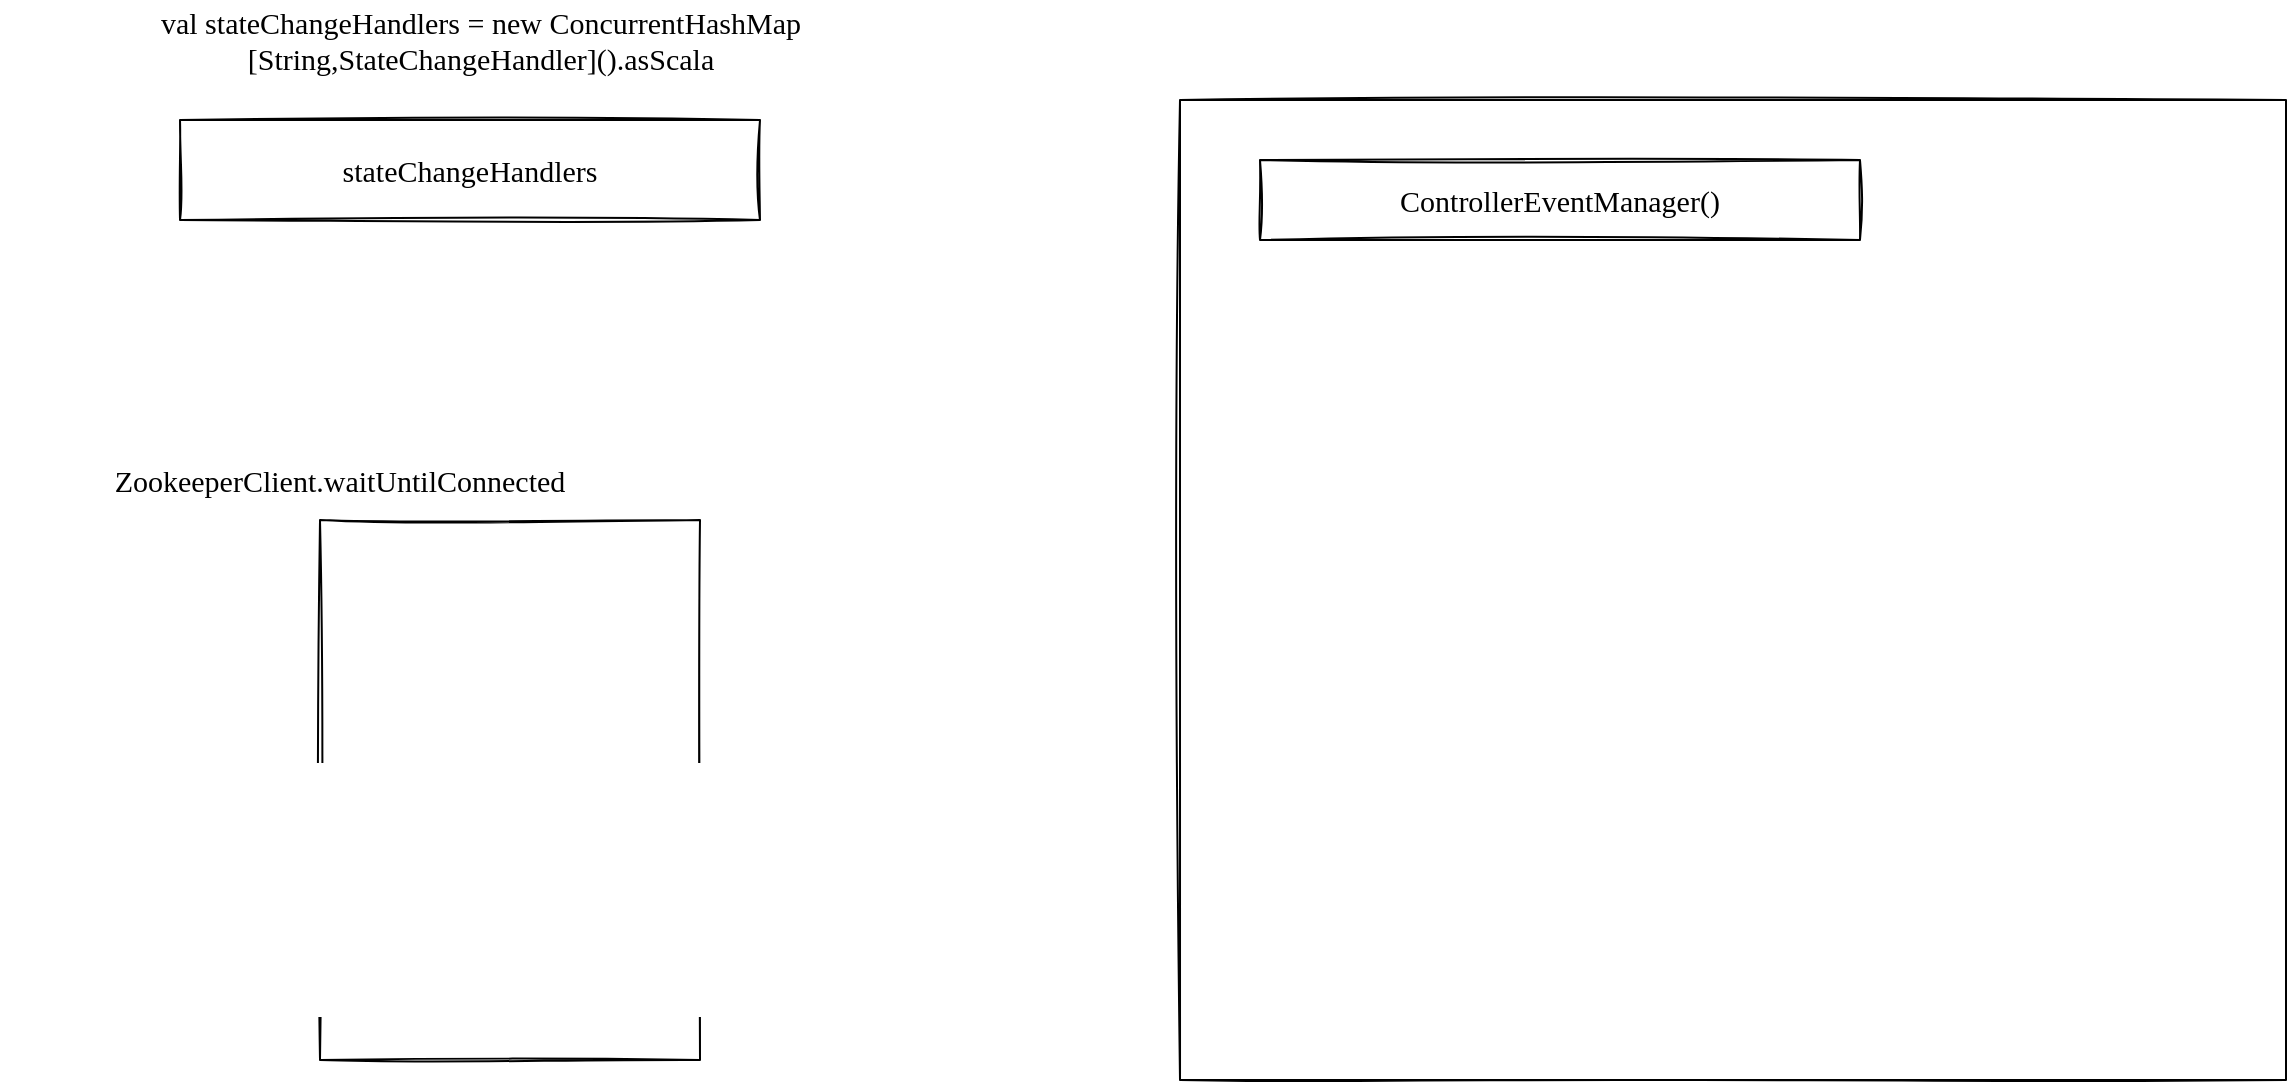 <mxfile version="14.6.13" type="device" pages="3"><diagram id="BUXAeqpOmsxF7BDfSMY9" name="第 1 页"><mxGraphModel dx="2615" dy="632" grid="1" gridSize="10" guides="1" tooltips="1" connect="1" arrows="1" fold="1" page="1" pageScale="1" pageWidth="827" pageHeight="1169" math="0" shadow="0"><root><mxCell id="0"/><mxCell id="1" parent="0"/><mxCell id="BX_W0uWlkREbqflXsePR-4" value="" style="rounded=0;whiteSpace=wrap;html=1;sketch=1;fillColor=none;fontFamily=Comic Sans MS;fontSize=15;" parent="1" vertex="1"><mxGeometry x="-540" y="230" width="553" height="490" as="geometry"/></mxCell><mxCell id="oeOM6vztZxDCCYKeHWKX-1" value="" style="whiteSpace=wrap;html=1;fillColor=none;fontFamily=Comic Sans MS;fontSize=15;sketch=1;" parent="1" vertex="1"><mxGeometry x="-970" y="440" width="190" height="270" as="geometry"/></mxCell><mxCell id="oeOM6vztZxDCCYKeHWKX-2" value="ZookeeperClient.waitUntilConnected" style="text;html=1;strokeColor=none;fillColor=none;align=center;verticalAlign=middle;whiteSpace=wrap;rounded=0;fontFamily=Comic Sans MS;fontSize=15;sketch=1;" parent="1" vertex="1"><mxGeometry x="-1130" y="410" width="340" height="20" as="geometry"/></mxCell><mxCell id="BX_W0uWlkREbqflXsePR-2" value="stateChangeHandlers" style="rounded=0;whiteSpace=wrap;html=1;sketch=1;fillColor=none;fontFamily=Comic Sans MS;fontSize=15;" parent="1" vertex="1"><mxGeometry x="-1040" y="240" width="290" height="50" as="geometry"/></mxCell><mxCell id="BX_W0uWlkREbqflXsePR-3" value="val stateChangeHandlers = new ConcurrentHashMap&lt;br&gt;[String,StateChangeHandler]().asScala" style="text;html=1;align=center;verticalAlign=middle;resizable=0;points=[];autosize=1;fontSize=15;fontFamily=Comic Sans MS;" parent="1" vertex="1"><mxGeometry x="-1080" y="180" width="380" height="40" as="geometry"/></mxCell><mxCell id="BX_W0uWlkREbqflXsePR-5" value="ControllerEventManager()" style="rounded=0;whiteSpace=wrap;html=1;sketch=1;fillColor=none;fontFamily=Comic Sans MS;fontSize=15;" parent="1" vertex="1"><mxGeometry x="-500" y="260" width="300" height="40" as="geometry"/></mxCell></root></mxGraphModel></diagram><diagram id="wPHsils_1vZn2dExZWG2" name="第 2 页"><mxGraphModel dx="1361" dy="632" grid="1" gridSize="10" guides="1" tooltips="1" connect="1" arrows="1" fold="1" page="0" pageScale="1" pageWidth="827" pageHeight="1169" math="0" shadow="0"><root><mxCell id="j-vbTjRO1yiIA8TZPmrc-0"/><mxCell id="j-vbTjRO1yiIA8TZPmrc-1" parent="j-vbTjRO1yiIA8TZPmrc-0"/><mxCell id="j-vbTjRO1yiIA8TZPmrc-2" value="KafkaController" style="swimlane;fontStyle=0;childLayout=stackLayout;horizontal=1;startSize=26;fillColor=none;horizontalStack=0;resizeParent=1;resizeParentMax=0;resizeLast=0;collapsible=1;marginBottom=0;fontFamily=Comic Sans MS;fontSize=13;swimlaneLine=1;sketch=1;" parent="j-vbTjRO1yiIA8TZPmrc-1" vertex="1"><mxGeometry x="-30" y="130" width="300" height="176" as="geometry"/></mxCell><mxCell id="j-vbTjRO1yiIA8TZPmrc-4" value="- eventManager: ControllerEventManager" style="text;strokeColor=none;fillColor=none;align=left;verticalAlign=top;spacingLeft=4;spacingRight=4;overflow=hidden;rotatable=0;points=[[0,0.5],[1,0.5]];portConstraint=eastwest;fontFamily=Comic Sans MS;fontSize=13;sketch=1;" parent="j-vbTjRO1yiIA8TZPmrc-2" vertex="1"><mxGeometry y="26" width="300" height="26" as="geometry"/></mxCell><mxCell id="j-vbTjRO1yiIA8TZPmrc-5" value="+ field: type" style="text;strokeColor=none;fillColor=none;align=left;verticalAlign=top;spacingLeft=4;spacingRight=4;overflow=hidden;rotatable=0;points=[[0,0.5],[1,0.5]];portConstraint=eastwest;fontFamily=Comic Sans MS;fontSize=13;sketch=1;" parent="j-vbTjRO1yiIA8TZPmrc-2" vertex="1"><mxGeometry y="52" width="300" height="98" as="geometry"/></mxCell><mxCell id="Kl0qvTXV2Z5LYfK8Hcqg-1" value="- eventManager: ControllerEventManager" style="text;strokeColor=none;fillColor=none;align=left;verticalAlign=top;spacingLeft=4;spacingRight=4;overflow=hidden;rotatable=0;points=[[0,0.5],[1,0.5]];portConstraint=eastwest;fontFamily=Comic Sans MS;fontSize=13;sketch=1;" parent="j-vbTjRO1yiIA8TZPmrc-2" vertex="1"><mxGeometry y="150" width="300" height="26" as="geometry"/></mxCell><mxCell id="j-vbTjRO1yiIA8TZPmrc-6" value="ControllerEventManager" style="swimlane;fontStyle=0;childLayout=stackLayout;horizontal=1;startSize=26;fillColor=none;horizontalStack=0;resizeParent=1;resizeParentMax=0;resizeLast=0;collapsible=1;marginBottom=0;fontFamily=Comic Sans MS;fontSize=13;swimlaneLine=1;sketch=1;" parent="j-vbTjRO1yiIA8TZPmrc-1" vertex="1"><mxGeometry x="460" y="130" width="300" height="140" as="geometry"/></mxCell><mxCell id="j-vbTjRO1yiIA8TZPmrc-10" value="- queue: LinkedBlockingQueue[ControllerEvent]" style="text;strokeColor=none;fillColor=none;align=left;verticalAlign=top;spacingLeft=4;spacingRight=4;overflow=hidden;rotatable=0;points=[[0,0.5],[1,0.5]];portConstraint=eastwest;fontFamily=Comic Sans MS;fontSize=13;sketch=1;" parent="j-vbTjRO1yiIA8TZPmrc-6" vertex="1"><mxGeometry y="26" width="300" height="26" as="geometry"/></mxCell><mxCell id="j-vbTjRO1yiIA8TZPmrc-11" value=" " style="text;strokeColor=none;fillColor=none;align=left;verticalAlign=top;spacingLeft=4;spacingRight=4;overflow=hidden;rotatable=0;points=[[0,0.5],[1,0.5]];portConstraint=eastwest;fontFamily=Comic Sans MS;fontSize=13;sketch=1;" parent="j-vbTjRO1yiIA8TZPmrc-6" vertex="1"><mxGeometry y="52" width="300" height="28" as="geometry"/></mxCell><mxCell id="j-vbTjRO1yiIA8TZPmrc-7" value="+ put(event: ControllerEvent): Unit" style="text;strokeColor=none;fillColor=none;align=left;verticalAlign=top;spacingLeft=4;spacingRight=4;overflow=hidden;rotatable=0;points=[[0,0.5],[1,0.5]];portConstraint=eastwest;fontFamily=Comic Sans MS;fontSize=13;sketch=1;" parent="j-vbTjRO1yiIA8TZPmrc-6" vertex="1"><mxGeometry y="80" width="300" height="26" as="geometry"/></mxCell><mxCell id="j-vbTjRO1yiIA8TZPmrc-8" value="+ clearAndPut(event: ControllerEvent): Unit" style="text;strokeColor=none;fillColor=none;align=left;verticalAlign=top;spacingLeft=4;spacingRight=4;overflow=hidden;rotatable=0;points=[[0,0.5],[1,0.5]];portConstraint=eastwest;fontFamily=Comic Sans MS;fontSize=13;sketch=1;" parent="j-vbTjRO1yiIA8TZPmrc-6" vertex="1"><mxGeometry y="106" width="300" height="34" as="geometry"/></mxCell><mxCell id="j-vbTjRO1yiIA8TZPmrc-9" value="1" style="endArrow=open;html=1;endSize=12;startArrow=diamondThin;startSize=14;startFill=1;edgeStyle=orthogonalEdgeStyle;align=left;verticalAlign=bottom;fontFamily=Comic Sans MS;fontSize=14;sketch=1;" parent="j-vbTjRO1yiIA8TZPmrc-1" edge="1"><mxGeometry x="-1" y="3" relative="1" as="geometry"><mxPoint x="280" y="170" as="sourcePoint"/><mxPoint x="430" y="170" as="targetPoint"/></mxGeometry></mxCell><mxCell id="dmzMOSAFlRZ_dZSM3bY3-2" value="《trait》&#10;ControllerEvent" style="swimlane;fontStyle=1;align=center;verticalAlign=top;childLayout=stackLayout;horizontal=1;startSize=40;horizontalStack=0;resizeParent=1;resizeParentMax=0;resizeLast=0;collapsible=1;marginBottom=0;sketch=1;swimlaneLine=1;fontSize=13;fontFamily=Comic Sans MS;fillColor=none;" parent="j-vbTjRO1yiIA8TZPmrc-1" vertex="1"><mxGeometry x="120" y="670" width="370" height="130" as="geometry"/></mxCell><mxCell id="dmzMOSAFlRZ_dZSM3bY3-7" value="+ enqueueTimeMs: Long(Time.SYSTEM.milliseconds())" style="text;strokeColor=none;fillColor=none;align=left;verticalAlign=top;spacingLeft=4;spacingRight=4;overflow=hidden;rotatable=0;points=[[0,0.5],[1,0.5]];portConstraint=eastwest;sketch=1;fontSize=13;fontFamily=Comic Sans MS;" parent="dmzMOSAFlRZ_dZSM3bY3-2" vertex="1"><mxGeometry y="40" width="370" height="30" as="geometry"/></mxCell><mxCell id="dmzMOSAFlRZ_dZSM3bY3-8" value="+ state(): ControllerState" style="text;strokeColor=none;fillColor=none;align=left;verticalAlign=top;spacingLeft=4;spacingRight=4;overflow=hidden;rotatable=0;points=[[0,0.5],[1,0.5]];portConstraint=eastwest;sketch=1;fontSize=13;fontFamily=Comic Sans MS;" parent="dmzMOSAFlRZ_dZSM3bY3-2" vertex="1"><mxGeometry y="70" width="370" height="30" as="geometry"/></mxCell><mxCell id="dmzMOSAFlRZ_dZSM3bY3-9" value="+ process(): Unit" style="text;strokeColor=none;fillColor=none;align=left;verticalAlign=top;spacingLeft=4;spacingRight=4;overflow=hidden;rotatable=0;points=[[0,0.5],[1,0.5]];portConstraint=eastwest;sketch=1;fontSize=13;fontFamily=Comic Sans MS;" parent="dmzMOSAFlRZ_dZSM3bY3-2" vertex="1"><mxGeometry y="100" width="370" height="30" as="geometry"/></mxCell><mxCell id="dmzMOSAFlRZ_dZSM3bY3-10" value="ControllerChange" style="swimlane;fontStyle=1;align=center;verticalAlign=top;childLayout=stackLayout;horizontal=1;startSize=26;horizontalStack=0;resizeParent=1;resizeParentMax=0;resizeLast=0;collapsible=1;marginBottom=0;sketch=1;fontFamily=Comic Sans MS;fontSize=13;fillColor=none;" parent="j-vbTjRO1yiIA8TZPmrc-1" vertex="1"><mxGeometry x="-40" y="530" width="160" height="34" as="geometry"/></mxCell><mxCell id="dmzMOSAFlRZ_dZSM3bY3-14" value="Reelect" style="swimlane;fontStyle=1;align=center;verticalAlign=top;childLayout=stackLayout;horizontal=1;startSize=26;horizontalStack=0;resizeParent=1;resizeParentMax=0;resizeLast=0;collapsible=1;marginBottom=0;sketch=1;fontFamily=Comic Sans MS;fontSize=13;fillColor=none;" parent="j-vbTjRO1yiIA8TZPmrc-1" vertex="1"><mxGeometry x="240" y="530" width="160" height="34" as="geometry"/></mxCell><mxCell id="dmzMOSAFlRZ_dZSM3bY3-15" value="RegisterBrokerAndReelect" style="swimlane;fontStyle=1;align=center;verticalAlign=top;childLayout=stackLayout;horizontal=1;startSize=26;horizontalStack=0;resizeParent=1;resizeParentMax=0;resizeLast=0;collapsible=1;marginBottom=0;sketch=1;fontFamily=Comic Sans MS;fontSize=13;fillColor=none;" parent="j-vbTjRO1yiIA8TZPmrc-1" vertex="1"><mxGeometry x="500" y="530" width="230" height="34" as="geometry"/></mxCell><mxCell id="dmzMOSAFlRZ_dZSM3bY3-16" value="Expire" style="swimlane;fontStyle=1;align=center;verticalAlign=top;childLayout=stackLayout;horizontal=1;startSize=26;horizontalStack=0;resizeParent=1;resizeParentMax=0;resizeLast=0;collapsible=1;marginBottom=0;sketch=1;fontFamily=Comic Sans MS;fontSize=13;fillColor=none;" parent="j-vbTjRO1yiIA8TZPmrc-1" vertex="1"><mxGeometry x="-45" y="890" width="170" height="34" as="geometry"/></mxCell><mxCell id="dmzMOSAFlRZ_dZSM3bY3-17" value="" style="endArrow=block;endSize=16;endFill=0;html=1;fontFamily=Comic Sans MS;fontSize=13;sketch=1;" parent="j-vbTjRO1yiIA8TZPmrc-1" edge="1"><mxGeometry width="160" relative="1" as="geometry"><mxPoint x="80" y="880" as="sourcePoint"/><mxPoint x="190" y="810" as="targetPoint"/></mxGeometry></mxCell><mxCell id="dmzMOSAFlRZ_dZSM3bY3-18" value="" style="endArrow=block;endSize=16;endFill=0;html=1;fontFamily=Comic Sans MS;fontSize=13;sketch=1;" parent="j-vbTjRO1yiIA8TZPmrc-1" edge="1"><mxGeometry width="160" relative="1" as="geometry"><mxPoint x="60" y="580" as="sourcePoint"/><mxPoint x="190" y="660" as="targetPoint"/></mxGeometry></mxCell><mxCell id="dmzMOSAFlRZ_dZSM3bY3-19" value="" style="endArrow=block;endSize=16;endFill=0;html=1;fontFamily=Comic Sans MS;fontSize=13;sketch=1;" parent="j-vbTjRO1yiIA8TZPmrc-1" edge="1"><mxGeometry width="160" relative="1" as="geometry"><mxPoint x="320" y="580" as="sourcePoint"/><mxPoint x="300" y="660" as="targetPoint"/></mxGeometry></mxCell><mxCell id="dmzMOSAFlRZ_dZSM3bY3-20" value="" style="endArrow=block;endSize=16;endFill=0;html=1;fontFamily=Comic Sans MS;fontSize=13;sketch=1;" parent="j-vbTjRO1yiIA8TZPmrc-1" edge="1"><mxGeometry width="160" relative="1" as="geometry"><mxPoint x="610" y="580" as="sourcePoint"/><mxPoint x="450" y="660" as="targetPoint"/></mxGeometry></mxCell><mxCell id="dmzMOSAFlRZ_dZSM3bY3-21" value="《trait》&#10;ZNodeChangeHandler" style="swimlane;fontStyle=1;align=center;verticalAlign=top;childLayout=stackLayout;horizontal=1;startSize=40;horizontalStack=0;resizeParent=1;resizeParentMax=0;resizeLast=0;collapsible=1;marginBottom=0;sketch=1;swimlaneLine=1;fontSize=13;fontFamily=Comic Sans MS;fillColor=none;" parent="j-vbTjRO1yiIA8TZPmrc-1" vertex="1"><mxGeometry x="-130" y="1070" width="370" height="160" as="geometry"/></mxCell><mxCell id="dmzMOSAFlRZ_dZSM3bY3-22" value="+ path: String" style="text;strokeColor=none;fillColor=none;align=left;verticalAlign=top;spacingLeft=4;spacingRight=4;overflow=hidden;rotatable=0;points=[[0,0.5],[1,0.5]];portConstraint=eastwest;sketch=1;fontSize=13;fontFamily=Comic Sans MS;" parent="dmzMOSAFlRZ_dZSM3bY3-21" vertex="1"><mxGeometry y="40" width="370" height="30" as="geometry"/></mxCell><mxCell id="dmzMOSAFlRZ_dZSM3bY3-23" value="+ handleCreation(): Unit" style="text;strokeColor=none;fillColor=none;align=left;verticalAlign=top;spacingLeft=4;spacingRight=4;overflow=hidden;rotatable=0;points=[[0,0.5],[1,0.5]];portConstraint=eastwest;sketch=1;fontSize=13;fontFamily=Comic Sans MS;" parent="dmzMOSAFlRZ_dZSM3bY3-21" vertex="1"><mxGeometry y="70" width="370" height="30" as="geometry"/></mxCell><mxCell id="dmzMOSAFlRZ_dZSM3bY3-24" value="+ handleDeletion(): Unit" style="text;strokeColor=none;fillColor=none;align=left;verticalAlign=top;spacingLeft=4;spacingRight=4;overflow=hidden;rotatable=0;points=[[0,0.5],[1,0.5]];portConstraint=eastwest;sketch=1;fontSize=13;fontFamily=Comic Sans MS;" parent="dmzMOSAFlRZ_dZSM3bY3-21" vertex="1"><mxGeometry y="100" width="370" height="30" as="geometry"/></mxCell><mxCell id="dmzMOSAFlRZ_dZSM3bY3-25" value="+ handleDataChange(): Unit" style="text;strokeColor=none;fillColor=none;align=left;verticalAlign=top;spacingLeft=4;spacingRight=4;overflow=hidden;rotatable=0;points=[[0,0.5],[1,0.5]];portConstraint=eastwest;sketch=1;fontSize=13;fontFamily=Comic Sans MS;" parent="dmzMOSAFlRZ_dZSM3bY3-21" vertex="1"><mxGeometry y="130" width="370" height="30" as="geometry"/></mxCell><mxCell id="dmzMOSAFlRZ_dZSM3bY3-26" value="Idle" style="swimlane;fontStyle=1;align=center;verticalAlign=top;childLayout=stackLayout;horizontal=1;startSize=26;horizontalStack=0;resizeParent=1;resizeParentMax=0;resizeLast=0;collapsible=1;marginBottom=0;sketch=1;fontFamily=Comic Sans MS;fontSize=13;fillColor=none;" parent="j-vbTjRO1yiIA8TZPmrc-1" vertex="1"><mxGeometry x="210" y="890" width="170" height="34" as="geometry"/></mxCell><mxCell id="dmzMOSAFlRZ_dZSM3bY3-27" value="" style="endArrow=block;endSize=16;endFill=0;html=1;fontFamily=Comic Sans MS;fontSize=13;sketch=1;" parent="j-vbTjRO1yiIA8TZPmrc-1" edge="1"><mxGeometry width="160" relative="1" as="geometry"><mxPoint x="280" y="880" as="sourcePoint"/><mxPoint x="300" y="810" as="targetPoint"/></mxGeometry></mxCell></root></mxGraphModel></diagram><diagram id="9SYBCbaj0eYHU4QiH3Y0" name="第 3 页"><mxGraphModel dx="1361" dy="632" grid="1" gridSize="10" guides="1" tooltips="1" connect="1" arrows="0" fold="1" page="0" pageScale="1" pageWidth="827" pageHeight="1169" math="0" shadow="0"><root><mxCell id="aK2TtINU3B5iv-wbYP_x-0"/><mxCell id="aK2TtINU3B5iv-wbYP_x-1" parent="aK2TtINU3B5iv-wbYP_x-0"/><mxCell id="aK2TtINU3B5iv-wbYP_x-2" value="&lt;div style=&quot;font-size: 13px;&quot;&gt;replicaManager.appendRecords(&lt;/div&gt;&lt;div style=&quot;font-size: 13px;&quot;&gt;&amp;nbsp; &amp;nbsp; &amp;nbsp; &amp;nbsp; timeout = produceRequest.timeout.toLong,&lt;/div&gt;&lt;div style=&quot;font-size: 13px;&quot;&gt;&amp;nbsp; &amp;nbsp; &amp;nbsp; &amp;nbsp; requiredAcks = produceRequest.acks,&lt;/div&gt;&lt;div style=&quot;font-size: 13px;&quot;&gt;&amp;nbsp; &amp;nbsp; &amp;nbsp; &amp;nbsp; internalTopicsAllowed = internalTopicsAllowed,&lt;/div&gt;&lt;div style=&quot;font-size: 13px;&quot;&gt;&amp;nbsp; &amp;nbsp; &amp;nbsp; &amp;nbsp; isFromClient = true,&lt;/div&gt;&lt;div style=&quot;font-size: 13px;&quot;&gt;&amp;nbsp; &amp;nbsp; &amp;nbsp; &amp;nbsp; entriesPerPartition = authorizedRequestInfo,&lt;/div&gt;&lt;div style=&quot;font-size: 13px;&quot;&gt;&amp;nbsp; &amp;nbsp; &amp;nbsp; &amp;nbsp; responseCallback = sendResponseCallback,&lt;/div&gt;&lt;div style=&quot;font-size: 13px;&quot;&gt;&amp;nbsp; &amp;nbsp; &amp;nbsp; &amp;nbsp; recordConversionStatsCallback = processingStatsCallback)&lt;/div&gt;" style="rounded=0;whiteSpace=wrap;html=1;sketch=1;fontFamily=Comic Sans MS;fillColor=none;align=left;verticalAlign=top;fontSize=13;" vertex="1" parent="aK2TtINU3B5iv-wbYP_x-1"><mxGeometry x="-30" y="30" width="410" height="140" as="geometry"/></mxCell><mxCell id="aK2TtINU3B5iv-wbYP_x-3" value="" style="rounded=0;whiteSpace=wrap;html=1;sketch=1;fontFamily=Comic Sans MS;fontSize=13;fillColor=none;align=left;" vertex="1" parent="aK2TtINU3B5iv-wbYP_x-1"><mxGeometry x="40" y="270" width="120" height="60" as="geometry"/></mxCell></root></mxGraphModel></diagram></mxfile>